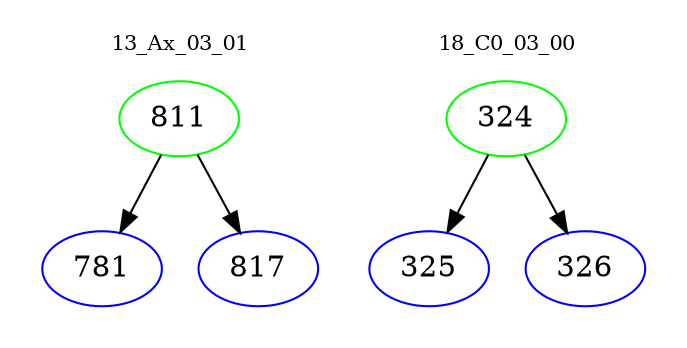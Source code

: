 digraph{
subgraph cluster_0 {
color = white
label = "13_Ax_03_01";
fontsize=10;
T0_811 [label="811", color="green"]
T0_811 -> T0_781 [color="black"]
T0_781 [label="781", color="blue"]
T0_811 -> T0_817 [color="black"]
T0_817 [label="817", color="blue"]
}
subgraph cluster_1 {
color = white
label = "18_C0_03_00";
fontsize=10;
T1_324 [label="324", color="green"]
T1_324 -> T1_325 [color="black"]
T1_325 [label="325", color="blue"]
T1_324 -> T1_326 [color="black"]
T1_326 [label="326", color="blue"]
}
}
